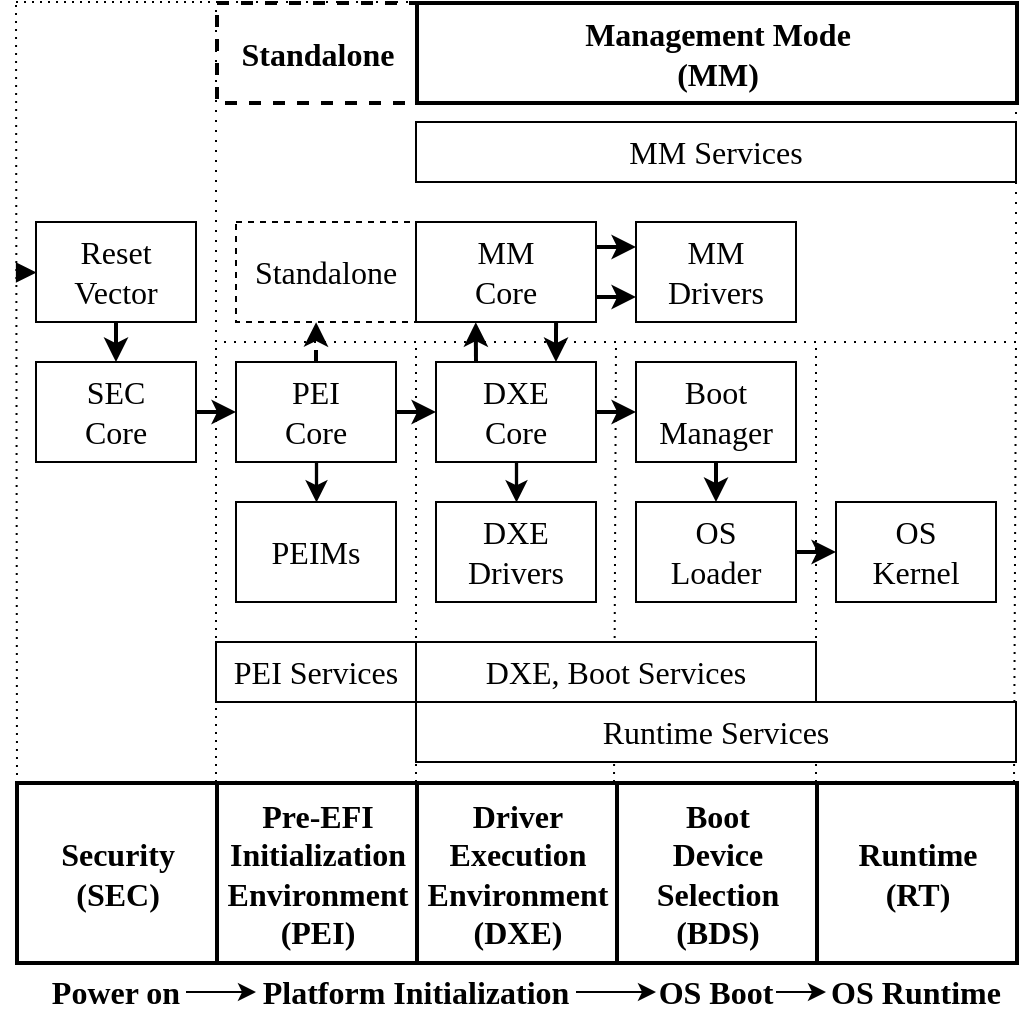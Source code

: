 <mxfile version="20.8.20" type="device"><diagram id="b403H4t9VnvcIr8M91Di" name="Page-1"><mxGraphModel dx="1040" dy="851" grid="1" gridSize="10" guides="1" tooltips="1" connect="1" arrows="1" fold="1" page="0" pageScale="1" pageWidth="850" pageHeight="1100" math="0" shadow="0"><root><mxCell id="0"/><mxCell id="1" parent="0"/><mxCell id="2ujO1eOygxYQlsVnyYj4-52" value="" style="rounded=0;whiteSpace=wrap;html=1;dashed=1;strokeWidth=1;fontFamily=LMRoman10-Regular;fontSize=16;fillColor=none;dashPattern=1 4;" parent="1" vertex="1"><mxGeometry x="260" y="100" width="400" height="170" as="geometry"/></mxCell><mxCell id="2ujO1eOygxYQlsVnyYj4-23" value="" style="endArrow=none;dashed=1;html=1;dashPattern=1 3;strokeWidth=1;rounded=0;fontFamily=LMRoman10-Regular;fontSize=16;exitX=0;exitY=0;exitDx=0;exitDy=0;" parent="1" source="2ujO1eOygxYQlsVnyYj4-1" edge="1"><mxGeometry width="50" height="50" relative="1" as="geometry"><mxPoint x="170" y="420" as="sourcePoint"/><mxPoint x="160" y="100" as="targetPoint"/></mxGeometry></mxCell><mxCell id="2ujO1eOygxYQlsVnyYj4-24" value="" style="endArrow=none;dashed=1;html=1;dashPattern=1 3;strokeWidth=1;rounded=0;fontFamily=LMRoman10-Regular;fontSize=16;exitX=0;exitY=0;exitDx=0;exitDy=0;entryX=0;entryY=1;entryDx=0;entryDy=0;" parent="1" target="2ujO1eOygxYQlsVnyYj4-52" edge="1"><mxGeometry width="50" height="50" relative="1" as="geometry"><mxPoint x="260" y="490" as="sourcePoint"/><mxPoint x="260" y="200" as="targetPoint"/></mxGeometry></mxCell><mxCell id="2ujO1eOygxYQlsVnyYj4-25" value="" style="endArrow=none;dashed=1;html=1;dashPattern=1 3;strokeWidth=1;rounded=0;fontFamily=LMRoman10-Regular;fontSize=16;exitX=0;exitY=0;exitDx=0;exitDy=0;" parent="1" edge="1"><mxGeometry width="50" height="50" relative="1" as="geometry"><mxPoint x="360" y="490" as="sourcePoint"/><mxPoint x="360" y="270" as="targetPoint"/></mxGeometry></mxCell><mxCell id="2ujO1eOygxYQlsVnyYj4-26" value="" style="endArrow=none;dashed=1;html=1;dashPattern=1 3;strokeWidth=1;rounded=0;fontFamily=LMRoman10-Regular;fontSize=16;exitX=0;exitY=0;exitDx=0;exitDy=0;entryX=0.5;entryY=1;entryDx=0;entryDy=0;" parent="1" target="2ujO1eOygxYQlsVnyYj4-52" edge="1"><mxGeometry width="50" height="50" relative="1" as="geometry"><mxPoint x="459" y="490" as="sourcePoint"/><mxPoint x="459" y="270" as="targetPoint"/></mxGeometry></mxCell><mxCell id="2ujO1eOygxYQlsVnyYj4-27" value="" style="endArrow=none;dashed=1;html=1;dashPattern=1 3;strokeWidth=1;rounded=0;fontFamily=LMRoman10-Regular;fontSize=16;exitX=0;exitY=0;exitDx=0;exitDy=0;" parent="1" edge="1"><mxGeometry width="50" height="50" relative="1" as="geometry"><mxPoint x="560" y="490" as="sourcePoint"/><mxPoint x="560" y="270" as="targetPoint"/></mxGeometry></mxCell><mxCell id="2ujO1eOygxYQlsVnyYj4-28" value="" style="endArrow=none;dashed=1;html=1;dashPattern=1 3;strokeWidth=1;rounded=0;fontFamily=LMRoman10-Regular;fontSize=16;exitX=0;exitY=0;exitDx=0;exitDy=0;entryX=1;entryY=1;entryDx=0;entryDy=0;" parent="1" target="2ujO1eOygxYQlsVnyYj4-52" edge="1"><mxGeometry width="50" height="50" relative="1" as="geometry"><mxPoint x="659" y="490" as="sourcePoint"/><mxPoint x="660" y="230" as="targetPoint"/></mxGeometry></mxCell><mxCell id="2ujO1eOygxYQlsVnyYj4-1" value="&lt;font face=&quot;LMRoman10-Regular&quot; style=&quot;font-size: 16px;&quot;&gt;Security&lt;br&gt;(SEC)&lt;/font&gt;" style="rounded=0;whiteSpace=wrap;html=1;strokeWidth=2;fontStyle=1" parent="1" vertex="1"><mxGeometry x="160.5" y="490.5" width="100" height="90" as="geometry"/></mxCell><mxCell id="2ujO1eOygxYQlsVnyYj4-2" value="&lt;font size=&quot;3&quot; face=&quot;LMRoman10-Regular&quot;&gt;Pre-EFI&lt;br&gt;Initialization&lt;br&gt;Environment&lt;br&gt;(PEI)&lt;/font&gt;" style="rounded=0;whiteSpace=wrap;html=1;strokeWidth=2;fontStyle=1" parent="1" vertex="1"><mxGeometry x="260.5" y="490.5" width="100" height="90" as="geometry"/></mxCell><mxCell id="2ujO1eOygxYQlsVnyYj4-3" value="&lt;font style=&quot;font-size: 16px;&quot; face=&quot;LMRoman10-Regular&quot;&gt;&lt;font style=&quot;font-size: 16px;&quot;&gt;Driver&lt;br&gt;&lt;/font&gt;Execution&lt;br&gt;Environment&lt;br&gt;(DXE)&lt;/font&gt;" style="rounded=0;whiteSpace=wrap;html=1;strokeWidth=2;fontStyle=1" parent="1" vertex="1"><mxGeometry x="360.5" y="490.5" width="100" height="90" as="geometry"/></mxCell><mxCell id="2ujO1eOygxYQlsVnyYj4-4" value="&lt;font style=&quot;font-size: 16px;&quot; face=&quot;LMRoman10-Regular&quot;&gt;&lt;font style=&quot;font-size: 16px;&quot;&gt;Boot&lt;br&gt;&lt;/font&gt;Device&lt;br&gt;Selection&lt;br&gt;(BDS)&lt;/font&gt;" style="rounded=0;whiteSpace=wrap;html=1;strokeWidth=2;fontStyle=1" parent="1" vertex="1"><mxGeometry x="460.5" y="490.5" width="100" height="90" as="geometry"/></mxCell><mxCell id="2ujO1eOygxYQlsVnyYj4-5" value="&lt;font size=&quot;3&quot; face=&quot;LMRoman10-Regular&quot;&gt;Runtime&lt;br&gt;(RT)&lt;/font&gt;" style="rounded=0;whiteSpace=wrap;html=1;strokeWidth=2;fontStyle=1" parent="1" vertex="1"><mxGeometry x="560.5" y="490.5" width="100" height="90" as="geometry"/></mxCell><mxCell id="2ujO1eOygxYQlsVnyYj4-6" value="Runtime Services" style="rounded=0;whiteSpace=wrap;html=1;fontFamily=LMRoman10-Regular;fontSize=16;" parent="1" vertex="1"><mxGeometry x="360" y="450" width="300" height="30" as="geometry"/></mxCell><mxCell id="2ujO1eOygxYQlsVnyYj4-7" value="DXE, Boot Services" style="rounded=0;whiteSpace=wrap;html=1;fontFamily=LMRoman10-Regular;fontSize=16;" parent="1" vertex="1"><mxGeometry x="360" y="420" width="200" height="30" as="geometry"/></mxCell><mxCell id="2ujO1eOygxYQlsVnyYj4-36" style="edgeStyle=orthogonalEdgeStyle;rounded=0;orthogonalLoop=1;jettySize=auto;html=1;exitX=1;exitY=0.5;exitDx=0;exitDy=0;entryX=0;entryY=0.5;entryDx=0;entryDy=0;strokeWidth=2;fontFamily=LMRoman10-Regular;fontSize=16;" parent="1" source="2ujO1eOygxYQlsVnyYj4-9" target="2ujO1eOygxYQlsVnyYj4-29" edge="1"><mxGeometry relative="1" as="geometry"/></mxCell><mxCell id="2ujO1eOygxYQlsVnyYj4-86" style="edgeStyle=orthogonalEdgeStyle;rounded=0;orthogonalLoop=1;jettySize=auto;html=1;exitX=0.25;exitY=0;exitDx=0;exitDy=0;entryX=0.332;entryY=1.003;entryDx=0;entryDy=0;entryPerimeter=0;strokeWidth=2;fontFamily=LMRoman10-Regular;fontSize=16;" parent="1" source="2ujO1eOygxYQlsVnyYj4-9" target="2ujO1eOygxYQlsVnyYj4-11" edge="1"><mxGeometry relative="1" as="geometry"/></mxCell><mxCell id="2ujO1eOygxYQlsVnyYj4-87" style="edgeStyle=orthogonalEdgeStyle;rounded=0;orthogonalLoop=1;jettySize=auto;html=1;exitX=0.75;exitY=0;exitDx=0;exitDy=0;entryX=0.778;entryY=1.003;entryDx=0;entryDy=0;entryPerimeter=0;strokeWidth=2;fontFamily=LMRoman10-Regular;fontSize=16;startArrow=classic;startFill=1;endArrow=none;endFill=0;" parent="1" source="2ujO1eOygxYQlsVnyYj4-9" target="2ujO1eOygxYQlsVnyYj4-11" edge="1"><mxGeometry relative="1" as="geometry"/></mxCell><mxCell id="oNx1mBdl48VfLDQ4JtVI-1" style="edgeStyle=orthogonalEdgeStyle;rounded=0;orthogonalLoop=1;jettySize=auto;html=1;exitX=0.5;exitY=1;exitDx=0;exitDy=0;entryX=0.5;entryY=0;entryDx=0;entryDy=0;strokeWidth=1.65;" parent="1" source="2ujO1eOygxYQlsVnyYj4-9" target="2ujO1eOygxYQlsVnyYj4-39" edge="1"><mxGeometry relative="1" as="geometry"/></mxCell><mxCell id="2ujO1eOygxYQlsVnyYj4-9" value="&lt;font size=&quot;3&quot; face=&quot;LMRoman10-Regular&quot;&gt;DXE&lt;br&gt;&lt;/font&gt;&lt;span style=&quot;font-family: LMRoman10-Regular; font-size: medium;&quot;&gt;Core&lt;/span&gt;&lt;font size=&quot;3&quot; face=&quot;LMRoman10-Regular&quot;&gt;&lt;br&gt;&lt;/font&gt;" style="rounded=0;whiteSpace=wrap;html=1;" parent="1" vertex="1"><mxGeometry x="370" y="280" width="80" height="50" as="geometry"/></mxCell><mxCell id="2ujO1eOygxYQlsVnyYj4-53" style="edgeStyle=orthogonalEdgeStyle;rounded=0;orthogonalLoop=1;jettySize=auto;html=1;exitX=1;exitY=0.5;exitDx=0;exitDy=0;entryX=0;entryY=0.5;entryDx=0;entryDy=0;strokeWidth=2;fontFamily=LMRoman10-Regular;fontSize=16;" parent="1" source="2ujO1eOygxYQlsVnyYj4-10" target="2ujO1eOygxYQlsVnyYj4-9" edge="1"><mxGeometry relative="1" as="geometry"/></mxCell><mxCell id="2ujO1eOygxYQlsVnyYj4-88" style="edgeStyle=orthogonalEdgeStyle;rounded=0;orthogonalLoop=1;jettySize=auto;html=1;exitX=0.5;exitY=0;exitDx=0;exitDy=0;entryX=0.445;entryY=1.002;entryDx=0;entryDy=0;entryPerimeter=0;strokeWidth=2;fontFamily=LMRoman10-Regular;fontSize=16;startArrow=none;startFill=0;endArrow=classic;endFill=1;dashed=1;" parent="1" source="2ujO1eOygxYQlsVnyYj4-10" target="2ujO1eOygxYQlsVnyYj4-63" edge="1"><mxGeometry relative="1" as="geometry"/></mxCell><mxCell id="oNx1mBdl48VfLDQ4JtVI-2" style="edgeStyle=orthogonalEdgeStyle;rounded=0;orthogonalLoop=1;jettySize=auto;html=1;exitX=0.5;exitY=1;exitDx=0;exitDy=0;entryX=0.5;entryY=0;entryDx=0;entryDy=0;strokeWidth=1.65;" parent="1" source="2ujO1eOygxYQlsVnyYj4-10" target="2ujO1eOygxYQlsVnyYj4-41" edge="1"><mxGeometry relative="1" as="geometry"/></mxCell><mxCell id="2ujO1eOygxYQlsVnyYj4-10" value="&lt;font size=&quot;3&quot; face=&quot;LMRoman10-Regular&quot;&gt;PEI&lt;br&gt;Core&lt;/font&gt;" style="rounded=0;whiteSpace=wrap;html=1;" parent="1" vertex="1"><mxGeometry x="270" y="280" width="80" height="50" as="geometry"/></mxCell><mxCell id="2ujO1eOygxYQlsVnyYj4-49" style="edgeStyle=orthogonalEdgeStyle;rounded=0;orthogonalLoop=1;jettySize=auto;html=1;exitX=1;exitY=0.25;exitDx=0;exitDy=0;entryX=0;entryY=0.25;entryDx=0;entryDy=0;strokeWidth=2;fontFamily=LMRoman10-Regular;fontSize=16;" parent="1" source="2ujO1eOygxYQlsVnyYj4-11" target="2ujO1eOygxYQlsVnyYj4-48" edge="1"><mxGeometry relative="1" as="geometry"/></mxCell><mxCell id="2ujO1eOygxYQlsVnyYj4-51" style="edgeStyle=orthogonalEdgeStyle;rounded=0;orthogonalLoop=1;jettySize=auto;html=1;exitX=1;exitY=0.75;exitDx=0;exitDy=0;entryX=0;entryY=0.75;entryDx=0;entryDy=0;strokeWidth=2;fontFamily=LMRoman10-Regular;fontSize=16;" parent="1" source="2ujO1eOygxYQlsVnyYj4-11" target="2ujO1eOygxYQlsVnyYj4-48" edge="1"><mxGeometry relative="1" as="geometry"/></mxCell><mxCell id="2ujO1eOygxYQlsVnyYj4-13" value="MM Services" style="rounded=0;whiteSpace=wrap;html=1;fontFamily=LMRoman10-Regular;fontSize=16;" parent="1" vertex="1"><mxGeometry x="360" y="160" width="300" height="30" as="geometry"/></mxCell><mxCell id="2ujO1eOygxYQlsVnyYj4-38" style="edgeStyle=orthogonalEdgeStyle;rounded=0;orthogonalLoop=1;jettySize=auto;html=1;exitX=1;exitY=0.5;exitDx=0;exitDy=0;entryX=0;entryY=0.5;entryDx=0;entryDy=0;strokeWidth=2;fontFamily=LMRoman10-Regular;fontSize=16;" parent="1" source="2ujO1eOygxYQlsVnyYj4-14" target="2ujO1eOygxYQlsVnyYj4-20" edge="1"><mxGeometry relative="1" as="geometry"/></mxCell><mxCell id="2ujO1eOygxYQlsVnyYj4-14" value="&lt;font size=&quot;3&quot; face=&quot;LMRoman10-Regular&quot;&gt;OS&lt;br&gt;Loader&lt;/font&gt;" style="rounded=0;whiteSpace=wrap;html=1;" parent="1" vertex="1"><mxGeometry x="470" y="350" width="80" height="50" as="geometry"/></mxCell><mxCell id="2ujO1eOygxYQlsVnyYj4-19" value="PEI Services" style="rounded=0;whiteSpace=wrap;html=1;fontFamily=LMRoman10-Regular;fontSize=16;" parent="1" vertex="1"><mxGeometry x="260" y="420" width="100" height="30" as="geometry"/></mxCell><mxCell id="2ujO1eOygxYQlsVnyYj4-20" value="&lt;font size=&quot;3&quot; face=&quot;LMRoman10-Regular&quot;&gt;OS&lt;br&gt;Kernel&lt;/font&gt;" style="rounded=0;whiteSpace=wrap;html=1;" parent="1" vertex="1"><mxGeometry x="570" y="350" width="80" height="50" as="geometry"/></mxCell><mxCell id="2ujO1eOygxYQlsVnyYj4-22" value="&lt;font size=&quot;3&quot; face=&quot;LMRoman10-Regular&quot;&gt;Standalone&lt;/font&gt;" style="rounded=0;whiteSpace=wrap;html=1;dashed=1;strokeWidth=2;fontStyle=1;" parent="1" vertex="1"><mxGeometry x="260.5" y="100.5" width="100" height="50" as="geometry"/></mxCell><mxCell id="2ujO1eOygxYQlsVnyYj4-12" value="&lt;font size=&quot;3&quot; face=&quot;LMRoman10-Regular&quot;&gt;Management&amp;nbsp;Mode&lt;br&gt;(MM)&lt;/font&gt;" style="rounded=0;whiteSpace=wrap;html=1;strokeWidth=2;fontStyle=1" parent="1" vertex="1"><mxGeometry x="360.5" y="100.5" width="300" height="50" as="geometry"/></mxCell><mxCell id="2ujO1eOygxYQlsVnyYj4-73" style="edgeStyle=orthogonalEdgeStyle;rounded=0;orthogonalLoop=1;jettySize=auto;html=1;exitX=0.5;exitY=1;exitDx=0;exitDy=0;entryX=0.5;entryY=0;entryDx=0;entryDy=0;strokeWidth=2;fontFamily=LMRoman10-Regular;fontSize=16;" parent="1" source="2ujO1eOygxYQlsVnyYj4-29" target="2ujO1eOygxYQlsVnyYj4-14" edge="1"><mxGeometry relative="1" as="geometry"/></mxCell><mxCell id="2ujO1eOygxYQlsVnyYj4-29" value="&lt;font size=&quot;3&quot; face=&quot;LMRoman10-Regular&quot;&gt;Boot&lt;br&gt;Manager&lt;/font&gt;" style="rounded=0;whiteSpace=wrap;html=1;" parent="1" vertex="1"><mxGeometry x="470" y="280" width="80" height="50" as="geometry"/></mxCell><mxCell id="2ujO1eOygxYQlsVnyYj4-33" style="edgeStyle=orthogonalEdgeStyle;rounded=0;orthogonalLoop=1;jettySize=auto;html=1;exitX=1;exitY=0.5;exitDx=0;exitDy=0;entryX=0;entryY=0.5;entryDx=0;entryDy=0;strokeWidth=2;fontFamily=LMRoman10-Regular;fontSize=16;" parent="1" source="2ujO1eOygxYQlsVnyYj4-30" target="2ujO1eOygxYQlsVnyYj4-10" edge="1"><mxGeometry relative="1" as="geometry"/></mxCell><mxCell id="2ujO1eOygxYQlsVnyYj4-30" value="&lt;font size=&quot;3&quot; face=&quot;LMRoman10-Regular&quot;&gt;SEC&lt;br&gt;Core&lt;/font&gt;" style="rounded=0;whiteSpace=wrap;html=1;" parent="1" vertex="1"><mxGeometry x="170" y="280" width="80" height="50" as="geometry"/></mxCell><mxCell id="2ujO1eOygxYQlsVnyYj4-39" value="&lt;font size=&quot;3&quot; face=&quot;LMRoman10-Regular&quot;&gt;DXE&lt;br&gt;Drivers&lt;/font&gt;" style="rounded=0;whiteSpace=wrap;html=1;" parent="1" vertex="1"><mxGeometry x="370" y="350" width="80" height="50" as="geometry"/></mxCell><mxCell id="2ujO1eOygxYQlsVnyYj4-41" value="&lt;font size=&quot;3&quot; face=&quot;LMRoman10-Regular&quot;&gt;PEIMs&lt;/font&gt;" style="rounded=0;whiteSpace=wrap;html=1;" parent="1" vertex="1"><mxGeometry x="270" y="350" width="80" height="50" as="geometry"/></mxCell><mxCell id="2ujO1eOygxYQlsVnyYj4-48" value="&lt;font size=&quot;3&quot; face=&quot;LMRoman10-Regular&quot;&gt;MM&lt;br&gt;Drivers&lt;/font&gt;" style="rounded=0;whiteSpace=wrap;html=1;" parent="1" vertex="1"><mxGeometry x="470" y="210" width="80" height="50" as="geometry"/></mxCell><mxCell id="2ujO1eOygxYQlsVnyYj4-58" value="" style="endArrow=none;dashed=1;html=1;dashPattern=1 3;strokeWidth=1;rounded=0;fontFamily=LMRoman10-Regular;fontSize=16;entryX=0;entryY=1;entryDx=0;entryDy=0;" parent="1" edge="1"><mxGeometry width="50" height="50" relative="1" as="geometry"><mxPoint x="160" y="100" as="sourcePoint"/><mxPoint x="260" y="100" as="targetPoint"/></mxGeometry></mxCell><mxCell id="2ujO1eOygxYQlsVnyYj4-63" value="Standalone" style="rounded=0;whiteSpace=wrap;html=1;strokeWidth=1;fontFamily=LMRoman10-Regular;fontSize=16;fillColor=none;dashed=1;" parent="1" vertex="1"><mxGeometry x="270" y="210" width="90" height="50" as="geometry"/></mxCell><mxCell id="2ujO1eOygxYQlsVnyYj4-11" value="&lt;font size=&quot;3&quot; face=&quot;LMRoman10-Regular&quot;&gt;MM&lt;br&gt;&lt;/font&gt;&lt;span style=&quot;font-family: LMRoman10-Regular; font-size: medium;&quot;&gt;Core&lt;/span&gt;&lt;font size=&quot;3&quot; face=&quot;LMRoman10-Regular&quot;&gt;&lt;br&gt;&lt;/font&gt;" style="rounded=0;whiteSpace=wrap;html=1;" parent="1" vertex="1"><mxGeometry x="360" y="210" width="90" height="50" as="geometry"/></mxCell><mxCell id="2ujO1eOygxYQlsVnyYj4-91" style="edgeStyle=orthogonalEdgeStyle;rounded=0;orthogonalLoop=1;jettySize=auto;html=1;exitX=0.5;exitY=1;exitDx=0;exitDy=0;entryX=0.5;entryY=0;entryDx=0;entryDy=0;strokeWidth=2;fontFamily=LMRoman10-Regular;fontSize=16;startArrow=none;startFill=0;endArrow=classic;endFill=1;" parent="1" source="2ujO1eOygxYQlsVnyYj4-90" target="2ujO1eOygxYQlsVnyYj4-30" edge="1"><mxGeometry relative="1" as="geometry"/></mxCell><mxCell id="2ujO1eOygxYQlsVnyYj4-93" style="edgeStyle=orthogonalEdgeStyle;rounded=0;orthogonalLoop=1;jettySize=auto;html=1;exitX=0;exitY=0.5;exitDx=0;exitDy=0;strokeWidth=1.65;fontFamily=LMRoman10-Regular;fontSize=16;startArrow=block;startFill=1;endArrow=none;endFill=0;" parent="1" source="2ujO1eOygxYQlsVnyYj4-90" edge="1"><mxGeometry relative="1" as="geometry"><mxPoint x="160" y="235" as="targetPoint"/></mxGeometry></mxCell><mxCell id="2ujO1eOygxYQlsVnyYj4-90" value="&lt;font size=&quot;3&quot; face=&quot;LMRoman10-Regular&quot;&gt;Reset&lt;br&gt;Vector&lt;/font&gt;" style="rounded=0;whiteSpace=wrap;html=1;" parent="1" vertex="1"><mxGeometry x="170" y="210" width="80" height="50" as="geometry"/></mxCell><mxCell id="U0Ik9ynzHSqrN1wQFfxa-5" style="edgeStyle=orthogonalEdgeStyle;rounded=0;orthogonalLoop=1;jettySize=auto;html=1;exitX=1;exitY=0.5;exitDx=0;exitDy=0;entryX=0;entryY=0.5;entryDx=0;entryDy=0;fontFamily=LMRoman10-Regular;fontSize=16;" parent="1" source="U0Ik9ynzHSqrN1wQFfxa-1" target="U0Ik9ynzHSqrN1wQFfxa-2" edge="1"><mxGeometry relative="1" as="geometry"/></mxCell><mxCell id="U0Ik9ynzHSqrN1wQFfxa-1" value="Power on" style="text;html=1;strokeColor=none;fillColor=none;align=center;verticalAlign=middle;whiteSpace=wrap;rounded=0;fontSize=16;fontFamily=LMRoman10-Regular;fontStyle=1" parent="1" vertex="1"><mxGeometry x="175" y="580" width="70" height="30" as="geometry"/></mxCell><mxCell id="U0Ik9ynzHSqrN1wQFfxa-6" style="edgeStyle=orthogonalEdgeStyle;rounded=0;orthogonalLoop=1;jettySize=auto;html=1;exitX=1;exitY=0.5;exitDx=0;exitDy=0;entryX=0;entryY=0.5;entryDx=0;entryDy=0;fontFamily=LMRoman10-Regular;fontSize=16;" parent="1" source="U0Ik9ynzHSqrN1wQFfxa-2" target="U0Ik9ynzHSqrN1wQFfxa-3" edge="1"><mxGeometry relative="1" as="geometry"/></mxCell><mxCell id="U0Ik9ynzHSqrN1wQFfxa-2" value="Platform Initialization" style="text;html=1;strokeColor=none;fillColor=none;align=center;verticalAlign=middle;whiteSpace=wrap;rounded=0;fontSize=16;fontFamily=LMRoman10-Regular;fontStyle=1" parent="1" vertex="1"><mxGeometry x="280" y="580" width="160" height="30" as="geometry"/></mxCell><mxCell id="U0Ik9ynzHSqrN1wQFfxa-7" style="edgeStyle=orthogonalEdgeStyle;rounded=0;orthogonalLoop=1;jettySize=auto;html=1;exitX=1;exitY=0.5;exitDx=0;exitDy=0;entryX=0;entryY=0.5;entryDx=0;entryDy=0;fontFamily=LMRoman10-Regular;fontSize=16;" parent="1" source="U0Ik9ynzHSqrN1wQFfxa-3" target="U0Ik9ynzHSqrN1wQFfxa-4" edge="1"><mxGeometry relative="1" as="geometry"/></mxCell><mxCell id="U0Ik9ynzHSqrN1wQFfxa-3" value="OS Boot" style="text;html=1;strokeColor=none;fillColor=none;align=center;verticalAlign=middle;whiteSpace=wrap;rounded=0;fontSize=16;fontFamily=LMRoman10-Regular;fontStyle=1" parent="1" vertex="1"><mxGeometry x="480" y="580" width="60" height="30" as="geometry"/></mxCell><mxCell id="U0Ik9ynzHSqrN1wQFfxa-4" value="OS Runtime" style="text;html=1;strokeColor=none;fillColor=none;align=center;verticalAlign=middle;whiteSpace=wrap;rounded=0;fontSize=16;fontFamily=LMRoman10-Regular;fontStyle=1" parent="1" vertex="1"><mxGeometry x="565" y="580" width="90" height="30" as="geometry"/></mxCell></root></mxGraphModel></diagram></mxfile>